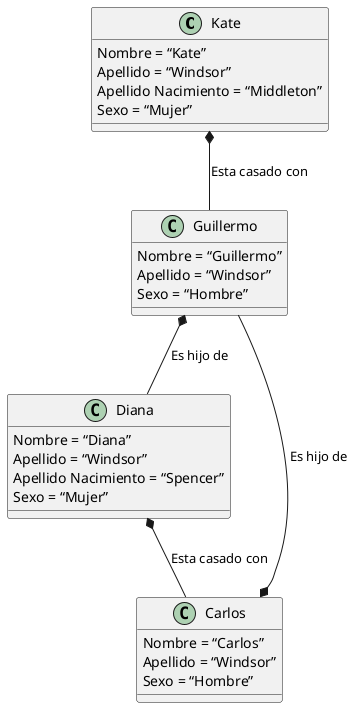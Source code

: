 @startuml

Kate *-- Guillermo : Esta casado con

Guillermo *-- Diana : Es hijo de

Diana *-- Carlos : Esta casado con

Carlos *-- Guillermo : Es hijo de

Class Kate{
Nombre = “Kate”
Apellido = “Windsor”
Apellido Nacimiento = “Middleton”
Sexo = “Mujer”
}

Class Guillermo{
Nombre = “Guillermo”
Apellido = “Windsor”
Sexo = “Hombre”
}

Class Diana{
Nombre = “Diana”
Apellido = “Windsor”
Apellido Nacimiento = “Spencer”
Sexo = “Mujer”
}

Class Carlos{
Nombre = “Carlos”
Apellido = “Windsor”
Sexo = “Hombre”
}
@enduml